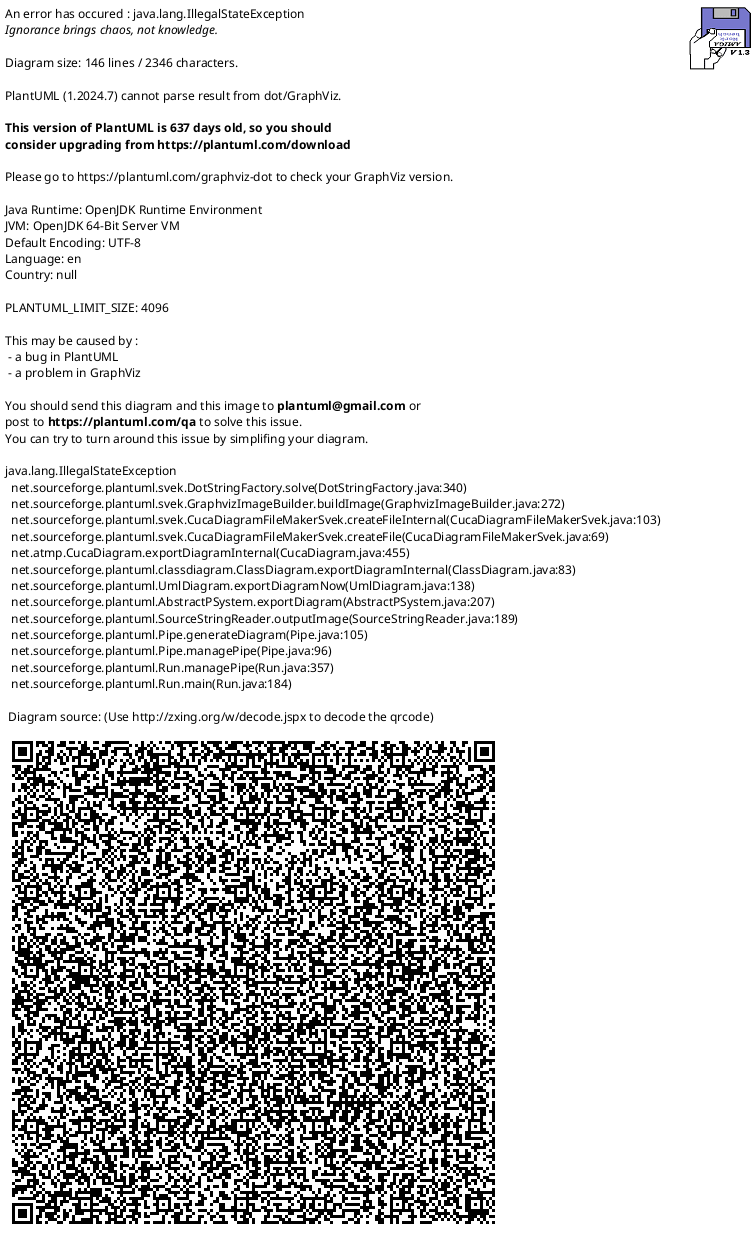 @startuml
hide circle
skinparam Linetype ortho
skinparam Ranksep 60
skinparam Nodesep 100

entity User {
    * id: <<uuid>>
    ---
    * userName: string
    * email: string
    * createdAt: timestamp
    * role: enum
    * hashedPassword: string
    deletedAt: timestamp
}

entity Course{
    * id: string
    ---
    * guarantor: <<FK>>
    * faculty: <<FK>>
    * description: string
    * name: string
    * credits: int
    deletedAt: timestamp
}

entity SeminarGroup {
    * id: <<uuid>>
    ---
    * teacher: <<FK>>
    * course: <<FK>>
    * registrationStart: timestamp
    * registrationEnd: timestamp
    * capacity: int
    * groupNumber: int
    * room: string
    * timeSlot: <<FK>>
    deletedAt: timestamp
}

entity Semester {
    * id: <<uuid>>
    ---
    * year: int
    * season: enum
    * semesterStart: timestamp
    * semesterEnd: timestamp
    deletedAt: timestamp
}

entity Faculty {
    * id: <<uuid>>
    ---
    * name: string
    deletedAt: timestamp
}

entity CourseSemester {
    * id: <<uuid>>
    ---
    * course: <<FK>>
    * semester: <<FK>>
    * registrationStart: timestamp
    * registrationEnd: timestamp
    * capacity: int
    room: string
    timeSlot: <<FK>>
    deletedAt: timestamp
}

entity CourseStudent {
    * id: <<uuid>>
    ---
    * course: <<FK>>
    * user: <<FK>>
    deletedAt: timestamp
}

entity GroupStudent {
    * id: <<uuid>>
    ---
    * group: <<FK>>
    * user: <<FK>>
    deletedAt: timestamp
}

Enum SemesterSeasonEnum {
    SPRING
    FALL
}

entity TimeSlot {
    * id: <<uuid>>
    ---
    * day: enum
    * startHour: int
    * startMinute: int
    * endHour: int
    * endMinute: int
}

Enum DayEnum {
    MONDAY
    TUESDAY
    WEDNESDAY
    THURSDAY
    FRIDAY
    SATURDAY
    SUNDAY
}

Enum RoleEnum {
    ADMINISTRATOR
    TEACHER
    STUDENT
}


User ||..o{ GroupStudent: visits
SeminarGroup ||.r.o{ GroupStudent

User ||.u.o{ CourseStudent: visits
CourseSemester ||.r.o{ CourseStudent

Faculty ||.r.o{ Course
CourseSemester||..o{ SeminarGroup


Course ||..o{ CourseSemester
Semester||.r.o{ CourseSemester

User }|.l.o{ CourseSemester: teaches
User ||.l.o{ Course: guarantees
User }|.l.o{ SeminarGroup: teaches

CourseSemester |o..o| TimeSlot
SeminarGroup |o.l.|| TimeSlot

TimeSlot <|-l- DayEnum

User <|-l- RoleEnum

Semester <|-u- SemesterSeasonEnum
@enduml